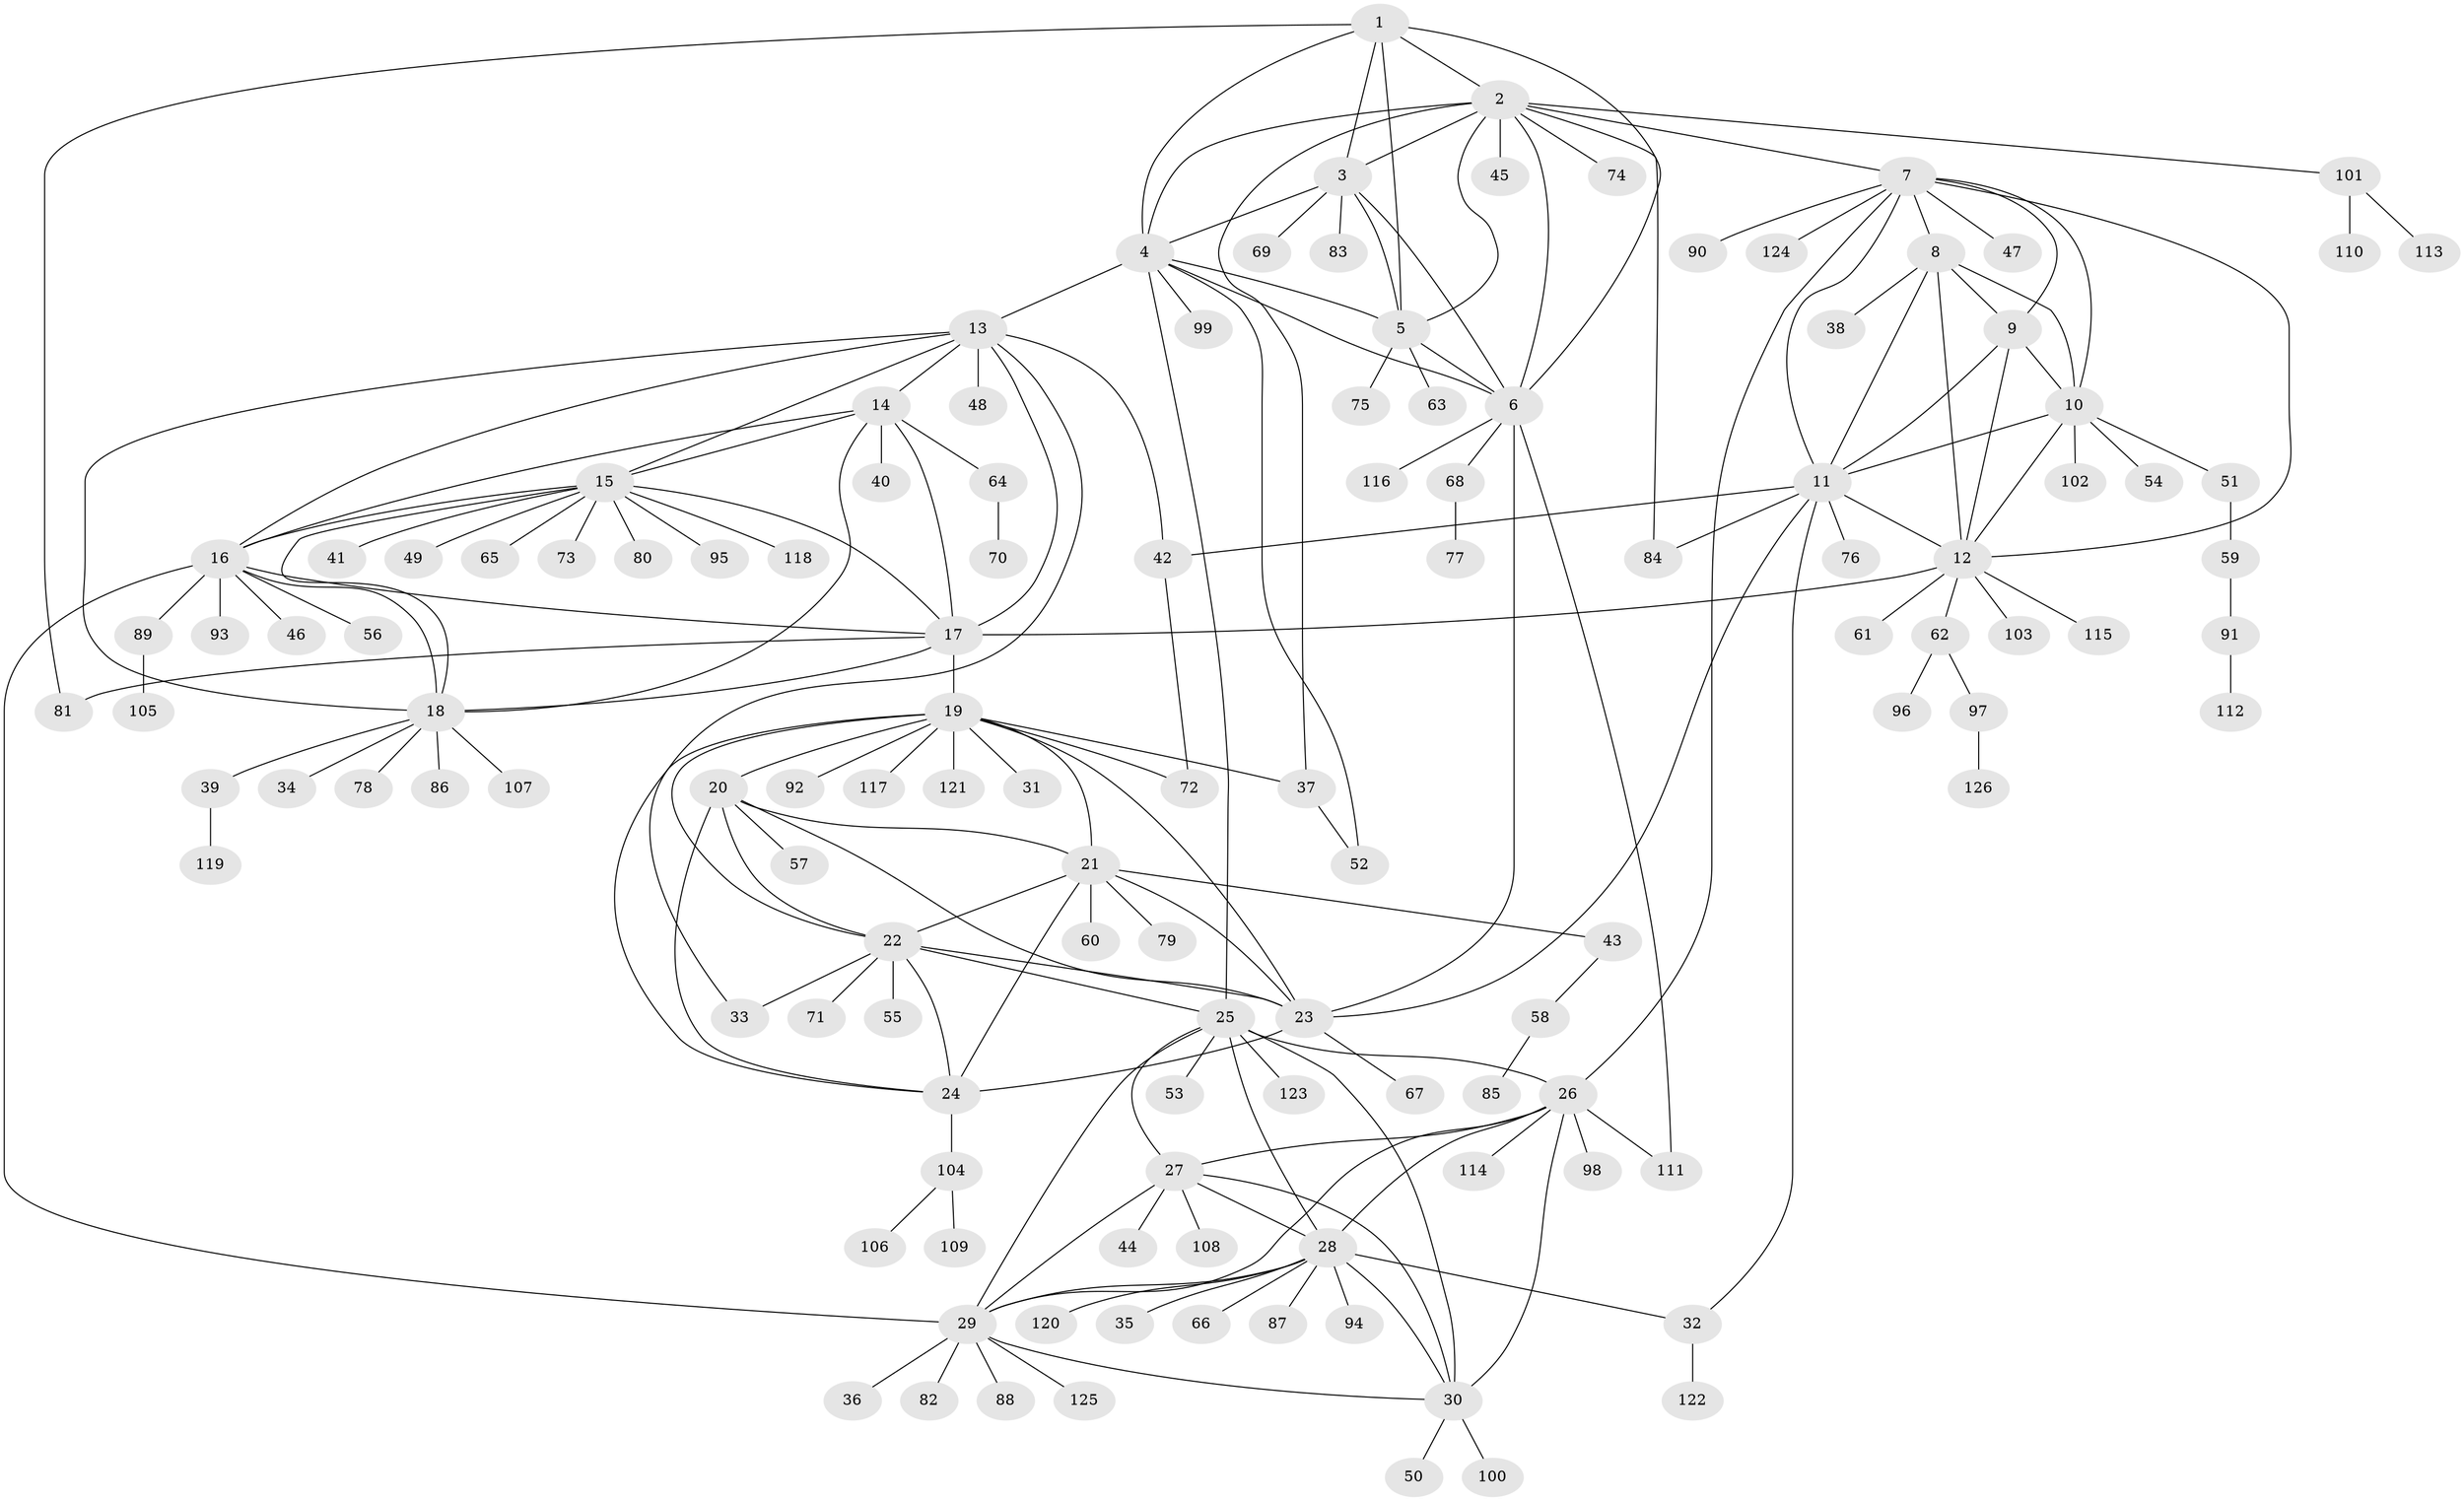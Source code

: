 // coarse degree distribution, {8: 0.052083333333333336, 7: 0.052083333333333336, 5: 0.010416666666666666, 6: 0.03125, 9: 0.03125, 10: 0.03125, 11: 0.010416666666666666, 4: 0.010416666666666666, 12: 0.010416666666666666, 1: 0.6458333333333334, 2: 0.09375, 3: 0.020833333333333332}
// Generated by graph-tools (version 1.1) at 2025/24/03/03/25 07:24:11]
// undirected, 126 vertices, 190 edges
graph export_dot {
graph [start="1"]
  node [color=gray90,style=filled];
  1;
  2;
  3;
  4;
  5;
  6;
  7;
  8;
  9;
  10;
  11;
  12;
  13;
  14;
  15;
  16;
  17;
  18;
  19;
  20;
  21;
  22;
  23;
  24;
  25;
  26;
  27;
  28;
  29;
  30;
  31;
  32;
  33;
  34;
  35;
  36;
  37;
  38;
  39;
  40;
  41;
  42;
  43;
  44;
  45;
  46;
  47;
  48;
  49;
  50;
  51;
  52;
  53;
  54;
  55;
  56;
  57;
  58;
  59;
  60;
  61;
  62;
  63;
  64;
  65;
  66;
  67;
  68;
  69;
  70;
  71;
  72;
  73;
  74;
  75;
  76;
  77;
  78;
  79;
  80;
  81;
  82;
  83;
  84;
  85;
  86;
  87;
  88;
  89;
  90;
  91;
  92;
  93;
  94;
  95;
  96;
  97;
  98;
  99;
  100;
  101;
  102;
  103;
  104;
  105;
  106;
  107;
  108;
  109;
  110;
  111;
  112;
  113;
  114;
  115;
  116;
  117;
  118;
  119;
  120;
  121;
  122;
  123;
  124;
  125;
  126;
  1 -- 2;
  1 -- 3;
  1 -- 4;
  1 -- 5;
  1 -- 6;
  1 -- 81;
  2 -- 3;
  2 -- 4;
  2 -- 5;
  2 -- 6;
  2 -- 7;
  2 -- 37;
  2 -- 45;
  2 -- 74;
  2 -- 84;
  2 -- 101;
  3 -- 4;
  3 -- 5;
  3 -- 6;
  3 -- 69;
  3 -- 83;
  4 -- 5;
  4 -- 6;
  4 -- 13;
  4 -- 25;
  4 -- 52;
  4 -- 99;
  5 -- 6;
  5 -- 63;
  5 -- 75;
  6 -- 23;
  6 -- 68;
  6 -- 111;
  6 -- 116;
  7 -- 8;
  7 -- 9;
  7 -- 10;
  7 -- 11;
  7 -- 12;
  7 -- 26;
  7 -- 47;
  7 -- 90;
  7 -- 124;
  8 -- 9;
  8 -- 10;
  8 -- 11;
  8 -- 12;
  8 -- 38;
  9 -- 10;
  9 -- 11;
  9 -- 12;
  10 -- 11;
  10 -- 12;
  10 -- 51;
  10 -- 54;
  10 -- 102;
  11 -- 12;
  11 -- 23;
  11 -- 32;
  11 -- 42;
  11 -- 76;
  11 -- 84;
  12 -- 17;
  12 -- 61;
  12 -- 62;
  12 -- 103;
  12 -- 115;
  13 -- 14;
  13 -- 15;
  13 -- 16;
  13 -- 17;
  13 -- 18;
  13 -- 33;
  13 -- 42;
  13 -- 48;
  14 -- 15;
  14 -- 16;
  14 -- 17;
  14 -- 18;
  14 -- 40;
  14 -- 64;
  15 -- 16;
  15 -- 17;
  15 -- 18;
  15 -- 41;
  15 -- 49;
  15 -- 65;
  15 -- 73;
  15 -- 80;
  15 -- 95;
  15 -- 118;
  16 -- 17;
  16 -- 18;
  16 -- 29;
  16 -- 46;
  16 -- 56;
  16 -- 89;
  16 -- 93;
  17 -- 18;
  17 -- 19;
  17 -- 81;
  18 -- 34;
  18 -- 39;
  18 -- 78;
  18 -- 86;
  18 -- 107;
  19 -- 20;
  19 -- 21;
  19 -- 22;
  19 -- 23;
  19 -- 24;
  19 -- 31;
  19 -- 37;
  19 -- 72;
  19 -- 92;
  19 -- 117;
  19 -- 121;
  20 -- 21;
  20 -- 22;
  20 -- 23;
  20 -- 24;
  20 -- 57;
  21 -- 22;
  21 -- 23;
  21 -- 24;
  21 -- 43;
  21 -- 60;
  21 -- 79;
  22 -- 23;
  22 -- 24;
  22 -- 25;
  22 -- 33;
  22 -- 55;
  22 -- 71;
  23 -- 24;
  23 -- 67;
  24 -- 104;
  25 -- 26;
  25 -- 27;
  25 -- 28;
  25 -- 29;
  25 -- 30;
  25 -- 53;
  25 -- 123;
  26 -- 27;
  26 -- 28;
  26 -- 29;
  26 -- 30;
  26 -- 98;
  26 -- 111;
  26 -- 114;
  27 -- 28;
  27 -- 29;
  27 -- 30;
  27 -- 44;
  27 -- 108;
  28 -- 29;
  28 -- 30;
  28 -- 32;
  28 -- 35;
  28 -- 66;
  28 -- 87;
  28 -- 94;
  28 -- 120;
  29 -- 30;
  29 -- 36;
  29 -- 82;
  29 -- 88;
  29 -- 125;
  30 -- 50;
  30 -- 100;
  32 -- 122;
  37 -- 52;
  39 -- 119;
  42 -- 72;
  43 -- 58;
  51 -- 59;
  58 -- 85;
  59 -- 91;
  62 -- 96;
  62 -- 97;
  64 -- 70;
  68 -- 77;
  89 -- 105;
  91 -- 112;
  97 -- 126;
  101 -- 110;
  101 -- 113;
  104 -- 106;
  104 -- 109;
}
